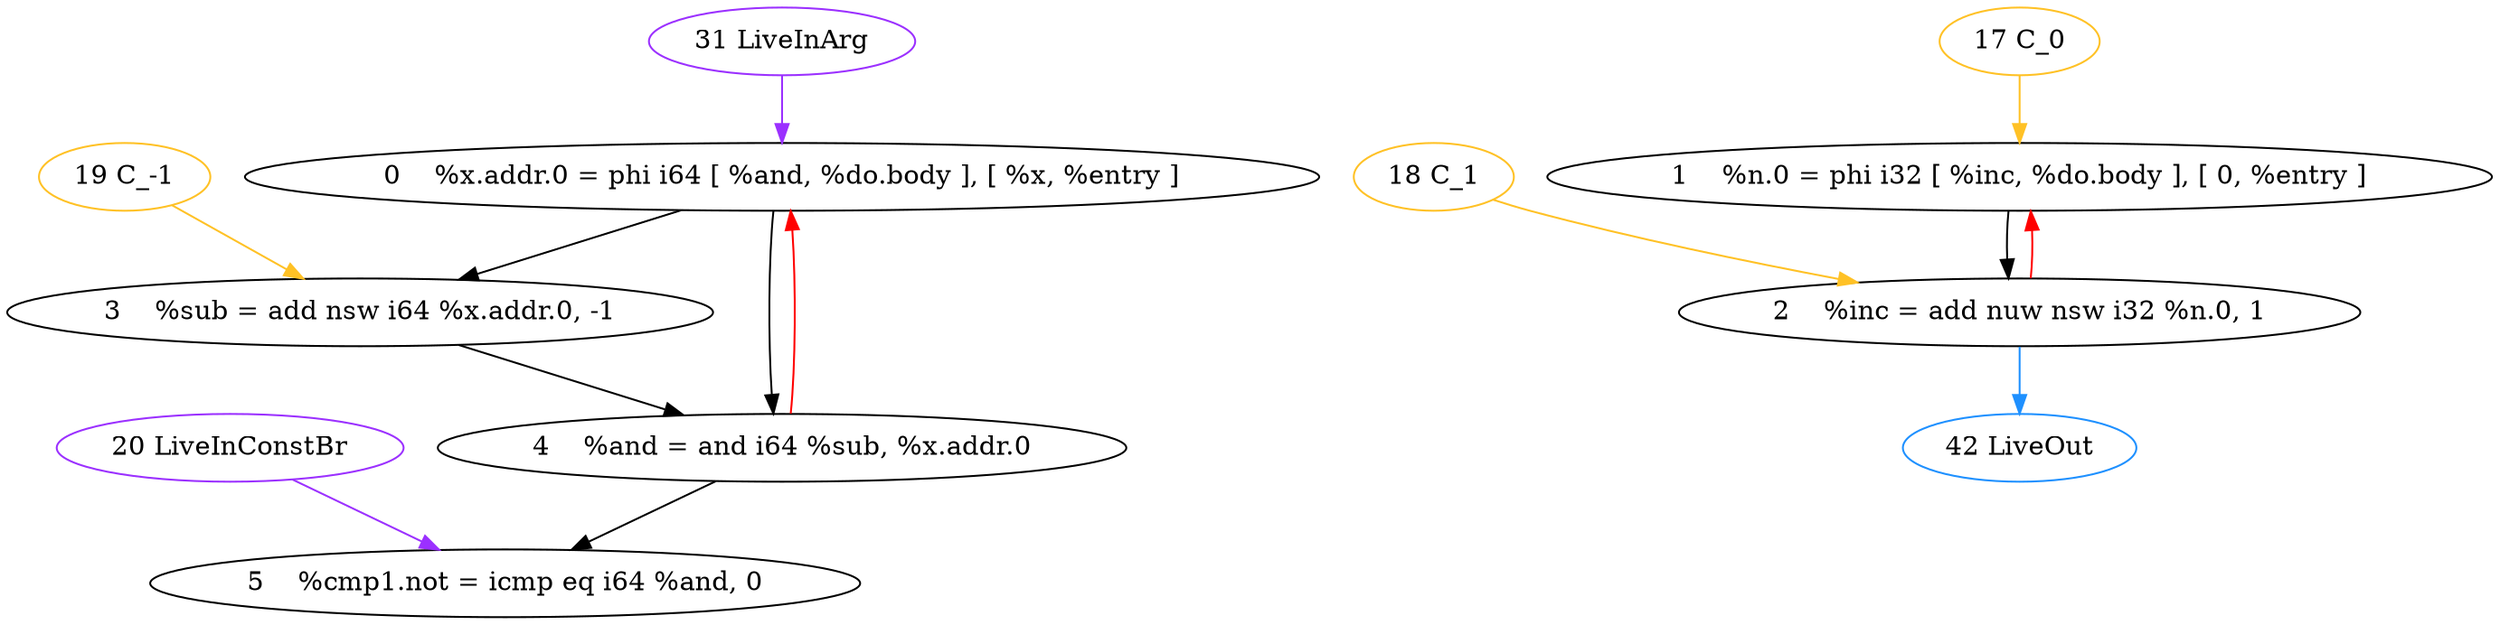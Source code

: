 digraph bit_count1 { 
{
 compound=true;
0 [color=black, label="0    %x.addr.0 = phi i64 [ %and, %do.body ], [ %x, %entry ]"];

1 [color=black, label="1    %n.0 = phi i32 [ %inc, %do.body ], [ 0, %entry ]"];

2 [color=black, label="2    %inc = add nuw nsw i32 %n.0, 1"];

3 [color=black, label="3    %sub = add nsw i64 %x.addr.0, -1"];

4 [color=black, label="4    %and = and i64 %sub, %x.addr.0"];

5 [color=black, label="5    %cmp1.not = icmp eq i64 %and, 0"];
0 -> 4
0 -> 3
1 -> 2
2 -> 1 [color=red]
3 -> 4
4 -> 5
4 -> 0 [color=red]

17 [color=goldenrod1, label="17 C_0"];

18 [color=goldenrod1, label="18 C_1"];

19 [color=goldenrod1, label="19 C_-1"];

20 [color=purple1, label="20 LiveInConstBr"];

31 [color=purple1, label="31 LiveInArg"];

42 [color=dodgerblue1, label="42 LiveOut"];
20 -> 5 [color=purple1]
31 -> 0 [color=purple1]
2 -> 42 [color=dodgerblue1]
17 -> 1 [color=goldenrod1]
18 -> 2 [color=goldenrod1]
19 -> 3 [color=goldenrod1]

}

}